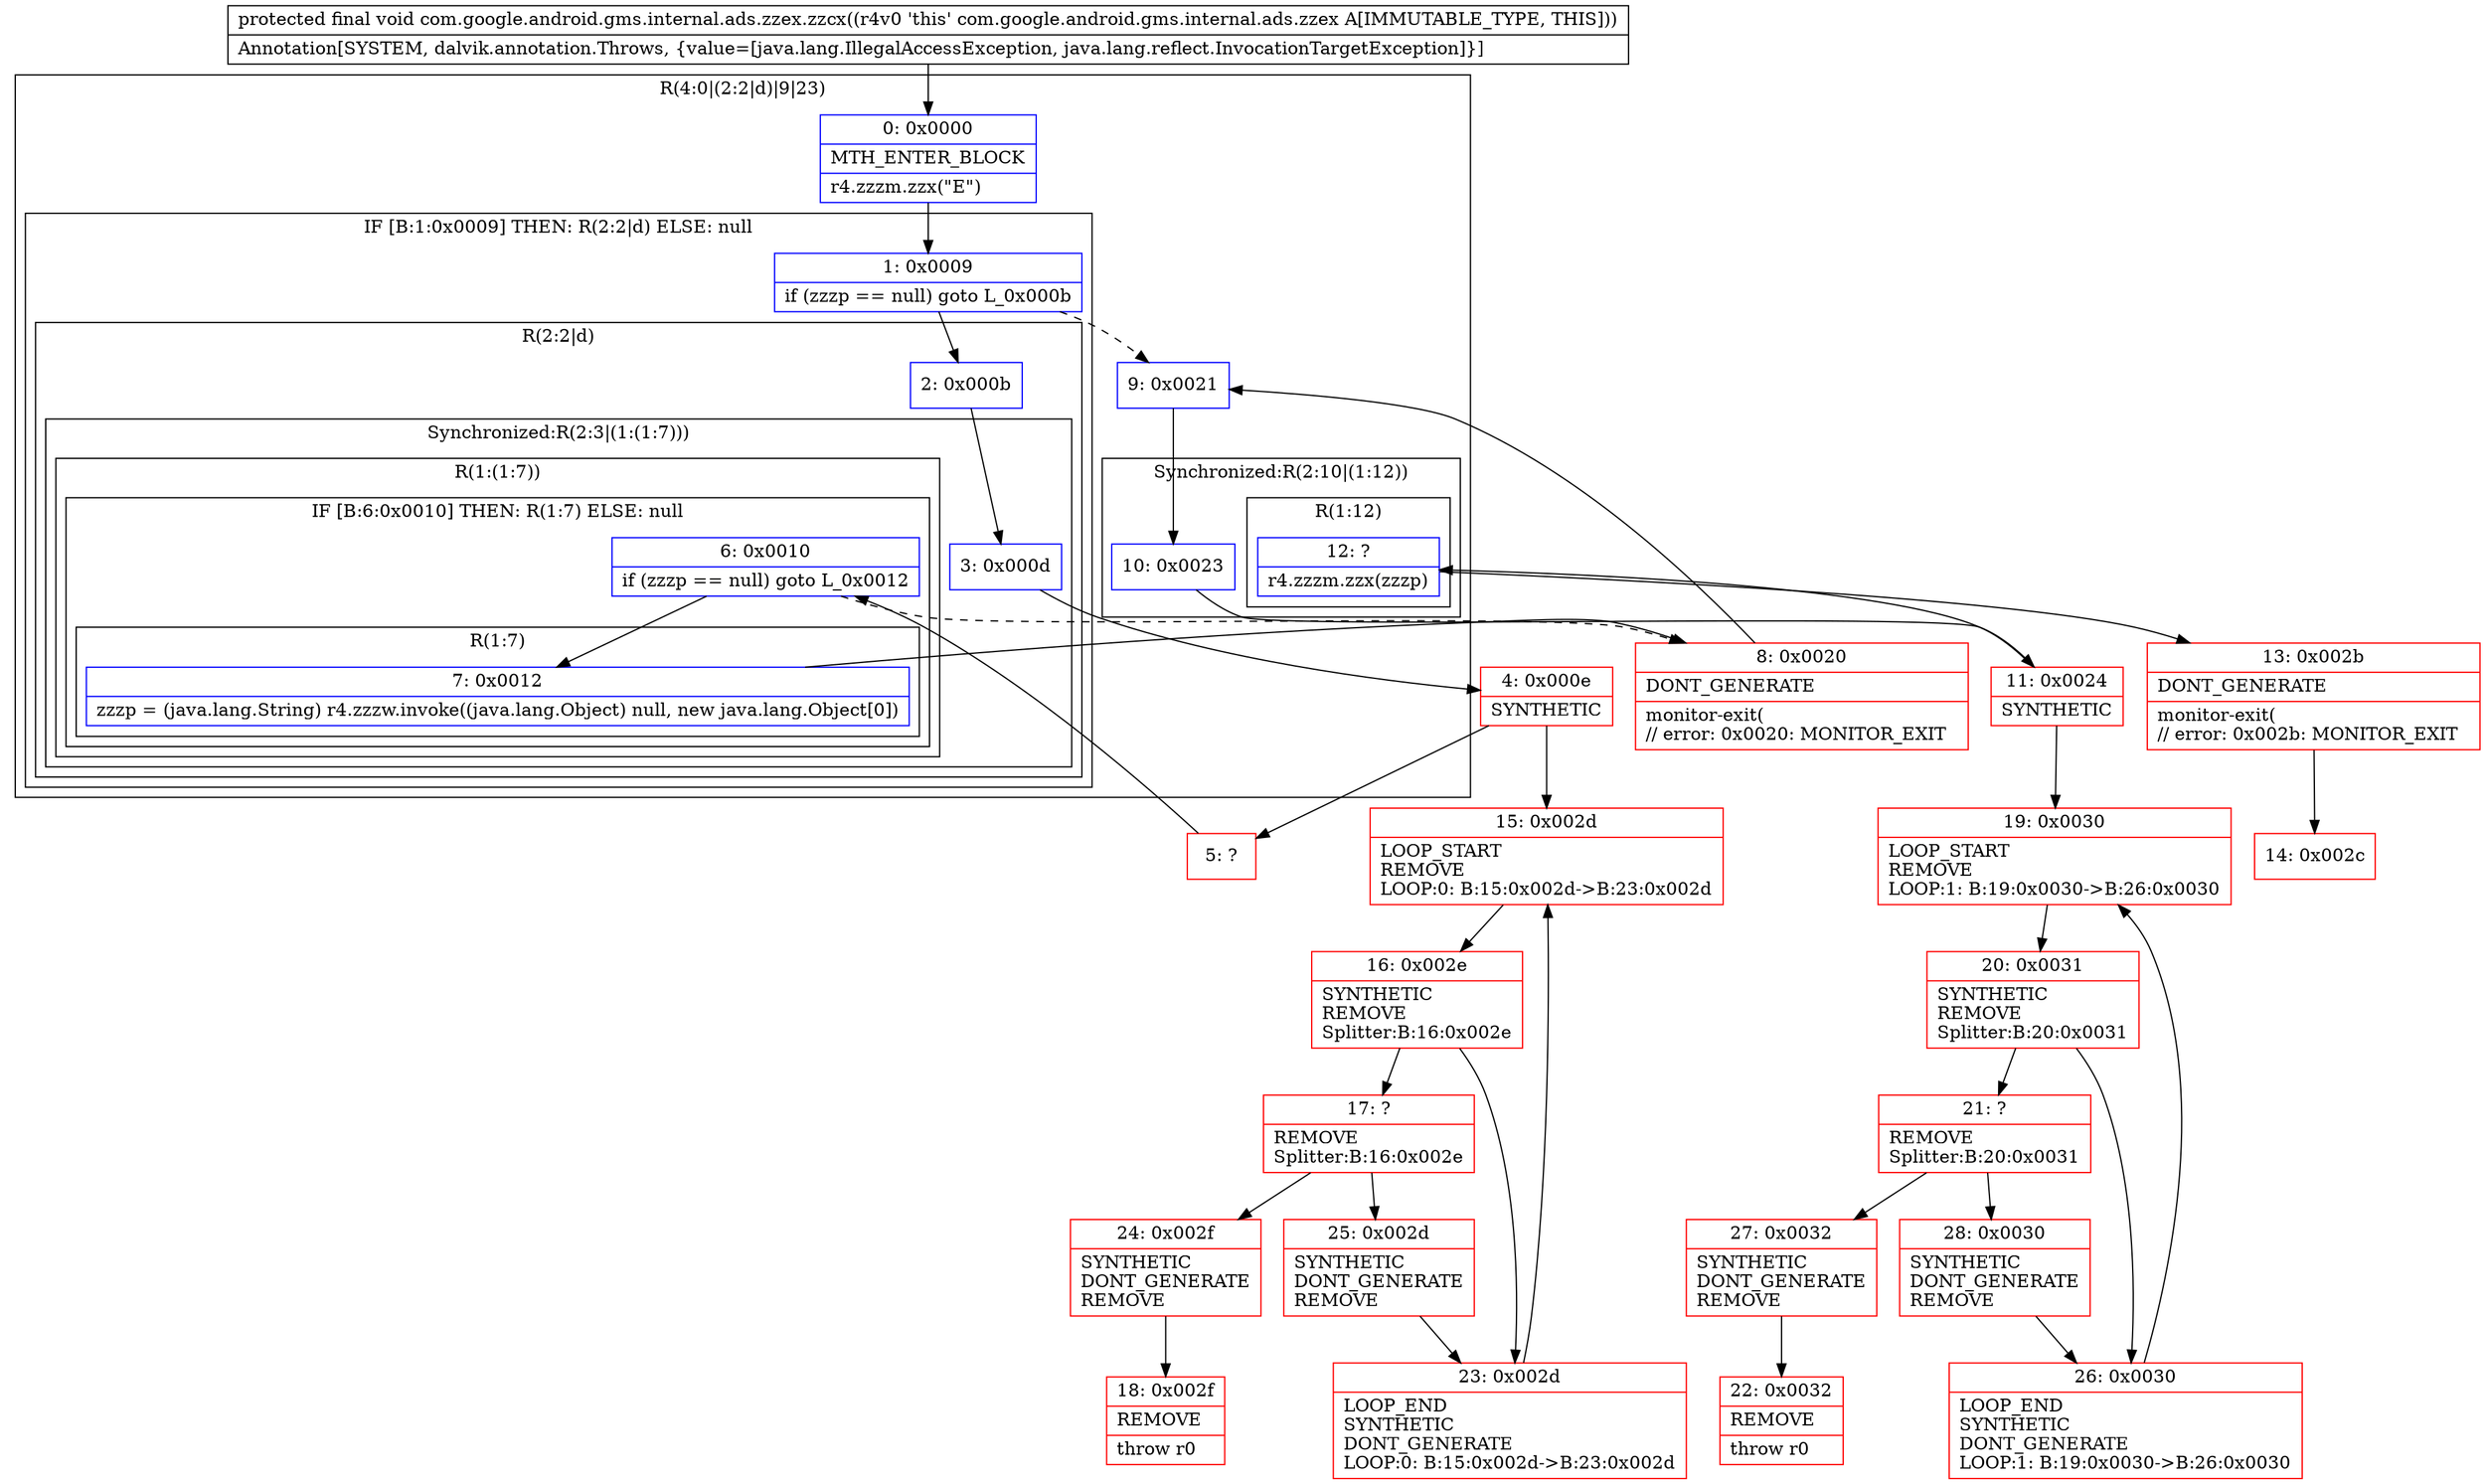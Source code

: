 digraph "CFG forcom.google.android.gms.internal.ads.zzex.zzcx()V" {
subgraph cluster_Region_1406546160 {
label = "R(4:0|(2:2|d)|9|23)";
node [shape=record,color=blue];
Node_0 [shape=record,label="{0\:\ 0x0000|MTH_ENTER_BLOCK\l|r4.zzzm.zzx(\"E\")\l}"];
subgraph cluster_IfRegion_1318319588 {
label = "IF [B:1:0x0009] THEN: R(2:2|d) ELSE: null";
node [shape=record,color=blue];
Node_1 [shape=record,label="{1\:\ 0x0009|if (zzzp == null) goto L_0x000b\l}"];
subgraph cluster_Region_351886332 {
label = "R(2:2|d)";
node [shape=record,color=blue];
Node_2 [shape=record,label="{2\:\ 0x000b}"];
subgraph cluster_SynchronizedRegion_1582055997 {
label = "Synchronized:R(2:3|(1:(1:7)))";
node [shape=record,color=blue];
Node_3 [shape=record,label="{3\:\ 0x000d}"];
subgraph cluster_Region_1014999220 {
label = "R(1:(1:7))";
node [shape=record,color=blue];
subgraph cluster_IfRegion_1829914122 {
label = "IF [B:6:0x0010] THEN: R(1:7) ELSE: null";
node [shape=record,color=blue];
Node_6 [shape=record,label="{6\:\ 0x0010|if (zzzp == null) goto L_0x0012\l}"];
subgraph cluster_Region_862639855 {
label = "R(1:7)";
node [shape=record,color=blue];
Node_7 [shape=record,label="{7\:\ 0x0012|zzzp = (java.lang.String) r4.zzzw.invoke((java.lang.Object) null, new java.lang.Object[0])\l}"];
}
}
}
}
}
}
Node_9 [shape=record,label="{9\:\ 0x0021}"];
subgraph cluster_SynchronizedRegion_252389141 {
label = "Synchronized:R(2:10|(1:12))";
node [shape=record,color=blue];
Node_10 [shape=record,label="{10\:\ 0x0023}"];
subgraph cluster_Region_1324356680 {
label = "R(1:12)";
node [shape=record,color=blue];
Node_12 [shape=record,label="{12\:\ ?|r4.zzzm.zzx(zzzp)\l}"];
}
}
}
Node_4 [shape=record,color=red,label="{4\:\ 0x000e|SYNTHETIC\l}"];
Node_5 [shape=record,color=red,label="{5\:\ ?}"];
Node_8 [shape=record,color=red,label="{8\:\ 0x0020|DONT_GENERATE\l|monitor\-exit(\l\/\/ error: 0x0020: MONITOR_EXIT  \l}"];
Node_11 [shape=record,color=red,label="{11\:\ 0x0024|SYNTHETIC\l}"];
Node_13 [shape=record,color=red,label="{13\:\ 0x002b|DONT_GENERATE\l|monitor\-exit(\l\/\/ error: 0x002b: MONITOR_EXIT  \l}"];
Node_14 [shape=record,color=red,label="{14\:\ 0x002c}"];
Node_15 [shape=record,color=red,label="{15\:\ 0x002d|LOOP_START\lREMOVE\lLOOP:0: B:15:0x002d\-\>B:23:0x002d\l}"];
Node_16 [shape=record,color=red,label="{16\:\ 0x002e|SYNTHETIC\lREMOVE\lSplitter:B:16:0x002e\l}"];
Node_17 [shape=record,color=red,label="{17\:\ ?|REMOVE\lSplitter:B:16:0x002e\l}"];
Node_18 [shape=record,color=red,label="{18\:\ 0x002f|REMOVE\l|throw r0\l}"];
Node_19 [shape=record,color=red,label="{19\:\ 0x0030|LOOP_START\lREMOVE\lLOOP:1: B:19:0x0030\-\>B:26:0x0030\l}"];
Node_20 [shape=record,color=red,label="{20\:\ 0x0031|SYNTHETIC\lREMOVE\lSplitter:B:20:0x0031\l}"];
Node_21 [shape=record,color=red,label="{21\:\ ?|REMOVE\lSplitter:B:20:0x0031\l}"];
Node_22 [shape=record,color=red,label="{22\:\ 0x0032|REMOVE\l|throw r0\l}"];
Node_23 [shape=record,color=red,label="{23\:\ 0x002d|LOOP_END\lSYNTHETIC\lDONT_GENERATE\lLOOP:0: B:15:0x002d\-\>B:23:0x002d\l}"];
Node_24 [shape=record,color=red,label="{24\:\ 0x002f|SYNTHETIC\lDONT_GENERATE\lREMOVE\l}"];
Node_25 [shape=record,color=red,label="{25\:\ 0x002d|SYNTHETIC\lDONT_GENERATE\lREMOVE\l}"];
Node_26 [shape=record,color=red,label="{26\:\ 0x0030|LOOP_END\lSYNTHETIC\lDONT_GENERATE\lLOOP:1: B:19:0x0030\-\>B:26:0x0030\l}"];
Node_27 [shape=record,color=red,label="{27\:\ 0x0032|SYNTHETIC\lDONT_GENERATE\lREMOVE\l}"];
Node_28 [shape=record,color=red,label="{28\:\ 0x0030|SYNTHETIC\lDONT_GENERATE\lREMOVE\l}"];
MethodNode[shape=record,label="{protected final void com.google.android.gms.internal.ads.zzex.zzcx((r4v0 'this' com.google.android.gms.internal.ads.zzex A[IMMUTABLE_TYPE, THIS]))  | Annotation[SYSTEM, dalvik.annotation.Throws, \{value=[java.lang.IllegalAccessException, java.lang.reflect.InvocationTargetException]\}]\l}"];
MethodNode -> Node_0;
Node_0 -> Node_1;
Node_1 -> Node_2;
Node_1 -> Node_9[style=dashed];
Node_2 -> Node_3;
Node_3 -> Node_4;
Node_6 -> Node_7;
Node_6 -> Node_8[style=dashed];
Node_7 -> Node_8;
Node_9 -> Node_10;
Node_10 -> Node_11;
Node_12 -> Node_13;
Node_4 -> Node_5;
Node_4 -> Node_15;
Node_5 -> Node_6;
Node_8 -> Node_9;
Node_11 -> Node_12;
Node_11 -> Node_19;
Node_13 -> Node_14;
Node_15 -> Node_16;
Node_16 -> Node_17;
Node_16 -> Node_23;
Node_17 -> Node_24;
Node_17 -> Node_25;
Node_19 -> Node_20;
Node_20 -> Node_21;
Node_20 -> Node_26;
Node_21 -> Node_27;
Node_21 -> Node_28;
Node_23 -> Node_15;
Node_24 -> Node_18;
Node_25 -> Node_23;
Node_26 -> Node_19;
Node_27 -> Node_22;
Node_28 -> Node_26;
}

